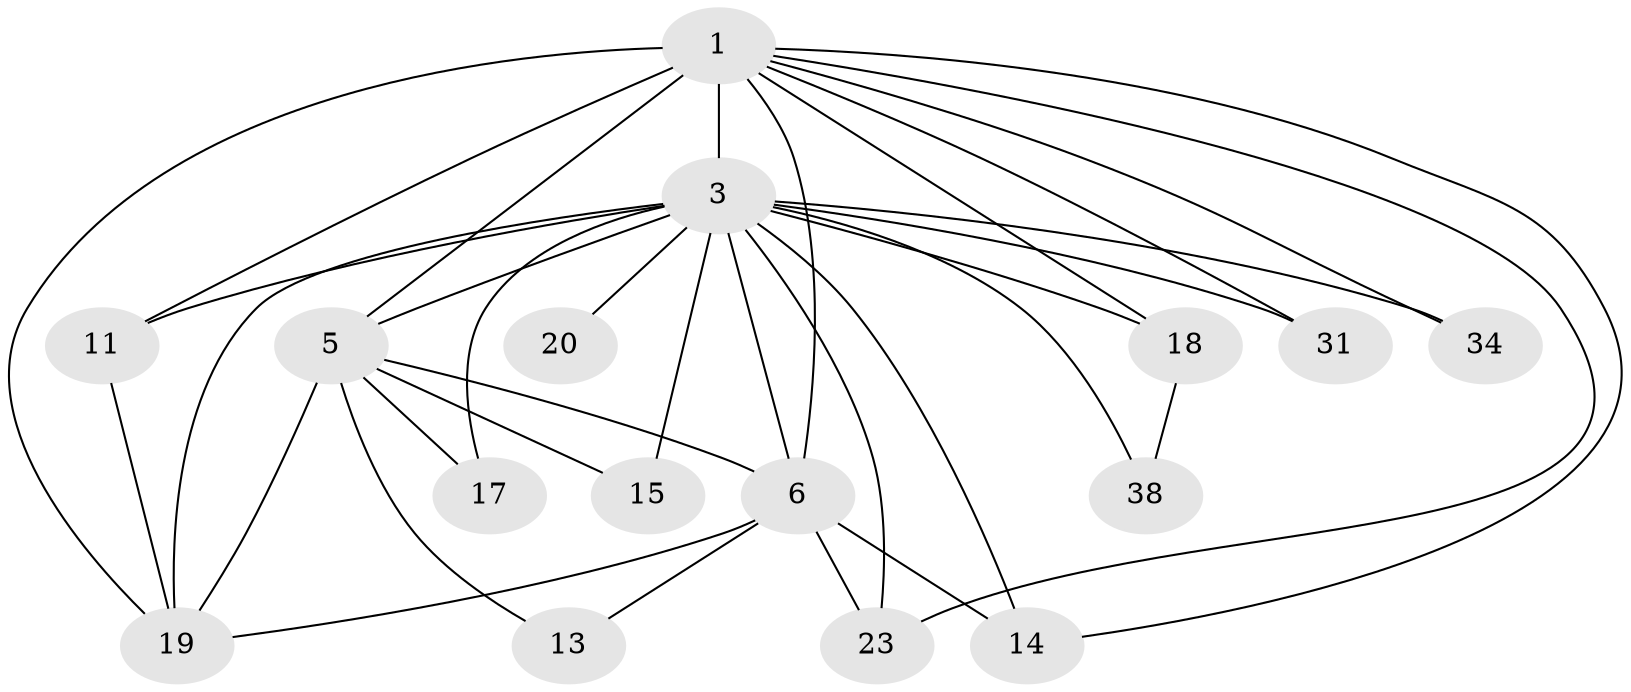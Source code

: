 // original degree distribution, {16: 0.01818181818181818, 13: 0.03636363636363636, 14: 0.03636363636363636, 15: 0.05454545454545454, 18: 0.01818181818181818, 20: 0.01818181818181818, 4: 0.10909090909090909, 3: 0.16363636363636364, 2: 0.509090909090909, 5: 0.03636363636363636}
// Generated by graph-tools (version 1.1) at 2025/17/03/04/25 18:17:57]
// undirected, 16 vertices, 34 edges
graph export_dot {
graph [start="1"]
  node [color=gray90,style=filled];
  1 [super="+40+2+37+4+45"];
  3 [super="+7+41+12"];
  5;
  6 [super="+43"];
  11 [super="+22"];
  13;
  14 [super="+49+53"];
  15 [super="+55"];
  17;
  18;
  19 [super="+27"];
  20;
  23 [super="+24+28"];
  31;
  34;
  38;
  1 -- 3 [weight=25];
  1 -- 5 [weight=5];
  1 -- 6 [weight=6];
  1 -- 11 [weight=2];
  1 -- 19;
  1 -- 23 [weight=2];
  1 -- 34;
  1 -- 14;
  1 -- 18;
  1 -- 31;
  3 -- 5 [weight=5];
  3 -- 6 [weight=4];
  3 -- 15 [weight=3];
  3 -- 14 [weight=3];
  3 -- 11 [weight=2];
  3 -- 17;
  3 -- 18;
  3 -- 19;
  3 -- 20 [weight=2];
  3 -- 23 [weight=2];
  3 -- 31;
  3 -- 34;
  3 -- 38;
  5 -- 6;
  5 -- 13;
  5 -- 17;
  5 -- 19;
  5 -- 15;
  6 -- 13;
  6 -- 19;
  6 -- 14;
  6 -- 23;
  11 -- 19 [weight=2];
  18 -- 38;
}
